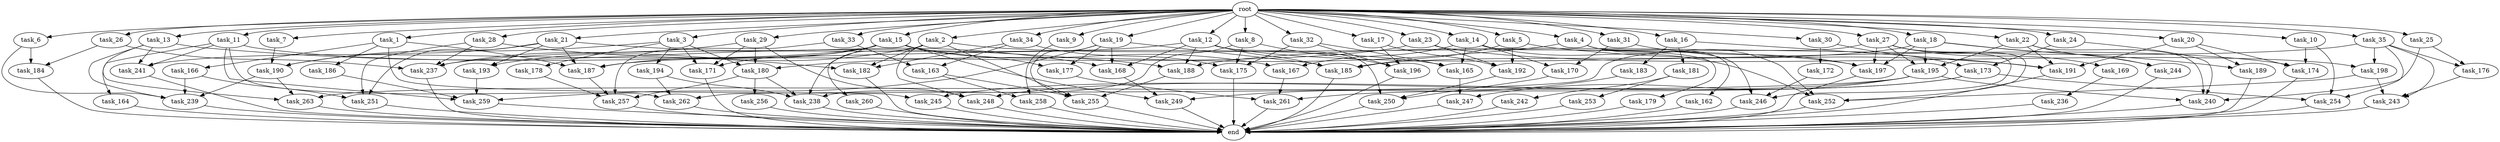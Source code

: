digraph G {
  root [size="0.000000"];
  task_1 [size="1.024000"];
  task_2 [size="1.024000"];
  task_3 [size="1.024000"];
  task_4 [size="1.024000"];
  task_5 [size="1.024000"];
  task_6 [size="1.024000"];
  task_7 [size="1.024000"];
  task_8 [size="1.024000"];
  task_9 [size="1.024000"];
  task_10 [size="1.024000"];
  task_11 [size="1.024000"];
  task_12 [size="1.024000"];
  task_13 [size="1.024000"];
  task_14 [size="1.024000"];
  task_15 [size="1.024000"];
  task_16 [size="1.024000"];
  task_17 [size="1.024000"];
  task_18 [size="1.024000"];
  task_19 [size="1.024000"];
  task_20 [size="1.024000"];
  task_21 [size="1.024000"];
  task_22 [size="1.024000"];
  task_23 [size="1.024000"];
  task_24 [size="1.024000"];
  task_25 [size="1.024000"];
  task_26 [size="1.024000"];
  task_27 [size="1.024000"];
  task_28 [size="1.024000"];
  task_29 [size="1.024000"];
  task_30 [size="1.024000"];
  task_31 [size="1.024000"];
  task_32 [size="1.024000"];
  task_33 [size="1.024000"];
  task_34 [size="1.024000"];
  task_35 [size="1.024000"];
  task_162 [size="858993459.200000"];
  task_163 [size="1245540515.840000"];
  task_164 [size="420906795.008000"];
  task_165 [size="1314259992.576000"];
  task_166 [size="549755813.888000"];
  task_167 [size="1073741824.000000"];
  task_168 [size="755914244.096000"];
  task_169 [size="858993459.200000"];
  task_170 [size="936302870.528000"];
  task_171 [size="506806140.928000"];
  task_172 [size="77309411.328000"];
  task_173 [size="498216206.336000"];
  task_174 [size="661424963.584000"];
  task_175 [size="1039382085.632000"];
  task_176 [size="618475290.624000"];
  task_177 [size="523986010.112000"];
  task_178 [size="214748364.800000"];
  task_179 [size="858993459.200000"];
  task_180 [size="1151051235.328000"];
  task_181 [size="137438953.472000"];
  task_182 [size="1460288880.640000"];
  task_183 [size="137438953.472000"];
  task_184 [size="111669149.696000"];
  task_185 [size="910533066.752000"];
  task_186 [size="549755813.888000"];
  task_187 [size="1322849927.168000"];
  task_188 [size="755914244.096000"];
  task_189 [size="292057776.128000"];
  task_190 [size="901943132.160000"];
  task_191 [size="644245094.400000"];
  task_192 [size="1185410973.696000"];
  task_193 [size="352187318.272000"];
  task_194 [size="214748364.800000"];
  task_195 [size="1013612281.856000"];
  task_196 [size="893353197.568000"];
  task_197 [size="1228360646.656000"];
  task_198 [size="730144440.320000"];
  task_236 [size="858993459.200000"];
  task_237 [size="1013612281.856000"];
  task_238 [size="970662608.896000"];
  task_239 [size="326417514.496000"];
  task_240 [size="944892805.120000"];
  task_241 [size="773094113.280000"];
  task_242 [size="695784701.952000"];
  task_243 [size="523986010.112000"];
  task_244 [size="154618822.656000"];
  task_245 [size="687194767.360000"];
  task_246 [size="2267742732.288000"];
  task_247 [size="352187318.272000"];
  task_248 [size="326417514.496000"];
  task_249 [size="386547056.640000"];
  task_250 [size="1168231104.512000"];
  task_251 [size="764504178.688000"];
  task_252 [size="2654289788.928000"];
  task_253 [size="695784701.952000"];
  task_254 [size="481036337.152000"];
  task_255 [size="1529008357.376000"];
  task_256 [size="137438953.472000"];
  task_257 [size="979252543.488000"];
  task_258 [size="1391569403.904000"];
  task_259 [size="1975684956.160000"];
  task_260 [size="214748364.800000"];
  task_261 [size="670014898.176000"];
  task_262 [size="1589137899.520000"];
  task_263 [size="352187318.272000"];
  end [size="0.000000"];

  root -> task_1 [size="1.000000"];
  root -> task_2 [size="1.000000"];
  root -> task_3 [size="1.000000"];
  root -> task_4 [size="1.000000"];
  root -> task_5 [size="1.000000"];
  root -> task_6 [size="1.000000"];
  root -> task_7 [size="1.000000"];
  root -> task_8 [size="1.000000"];
  root -> task_9 [size="1.000000"];
  root -> task_10 [size="1.000000"];
  root -> task_11 [size="1.000000"];
  root -> task_12 [size="1.000000"];
  root -> task_13 [size="1.000000"];
  root -> task_14 [size="1.000000"];
  root -> task_15 [size="1.000000"];
  root -> task_16 [size="1.000000"];
  root -> task_17 [size="1.000000"];
  root -> task_18 [size="1.000000"];
  root -> task_19 [size="1.000000"];
  root -> task_20 [size="1.000000"];
  root -> task_21 [size="1.000000"];
  root -> task_22 [size="1.000000"];
  root -> task_23 [size="1.000000"];
  root -> task_24 [size="1.000000"];
  root -> task_25 [size="1.000000"];
  root -> task_26 [size="1.000000"];
  root -> task_27 [size="1.000000"];
  root -> task_28 [size="1.000000"];
  root -> task_29 [size="1.000000"];
  root -> task_30 [size="1.000000"];
  root -> task_31 [size="1.000000"];
  root -> task_32 [size="1.000000"];
  root -> task_33 [size="1.000000"];
  root -> task_34 [size="1.000000"];
  root -> task_35 [size="1.000000"];
  task_1 -> task_166 [size="536870912.000000"];
  task_1 -> task_186 [size="536870912.000000"];
  task_1 -> task_187 [size="536870912.000000"];
  task_1 -> task_245 [size="536870912.000000"];
  task_2 -> task_182 [size="209715200.000000"];
  task_2 -> task_193 [size="209715200.000000"];
  task_2 -> task_197 [size="209715200.000000"];
  task_2 -> task_238 [size="209715200.000000"];
  task_2 -> task_248 [size="209715200.000000"];
  task_2 -> task_255 [size="209715200.000000"];
  task_3 -> task_171 [size="209715200.000000"];
  task_3 -> task_178 [size="209715200.000000"];
  task_3 -> task_180 [size="209715200.000000"];
  task_3 -> task_190 [size="209715200.000000"];
  task_3 -> task_194 [size="209715200.000000"];
  task_4 -> task_162 [size="838860800.000000"];
  task_4 -> task_180 [size="838860800.000000"];
  task_4 -> task_246 [size="838860800.000000"];
  task_4 -> task_252 [size="838860800.000000"];
  task_5 -> task_185 [size="209715200.000000"];
  task_5 -> task_191 [size="209715200.000000"];
  task_5 -> task_192 [size="209715200.000000"];
  task_6 -> task_184 [size="33554432.000000"];
  task_6 -> task_239 [size="33554432.000000"];
  task_7 -> task_190 [size="536870912.000000"];
  task_8 -> task_175 [size="301989888.000000"];
  task_8 -> task_196 [size="301989888.000000"];
  task_8 -> task_238 [size="301989888.000000"];
  task_9 -> task_258 [size="679477248.000000"];
  task_10 -> task_174 [size="134217728.000000"];
  task_10 -> task_254 [size="134217728.000000"];
  task_11 -> task_164 [size="411041792.000000"];
  task_11 -> task_165 [size="411041792.000000"];
  task_11 -> task_241 [size="411041792.000000"];
  task_11 -> task_259 [size="411041792.000000"];
  task_11 -> task_262 [size="411041792.000000"];
  task_12 -> task_168 [size="301989888.000000"];
  task_12 -> task_174 [size="301989888.000000"];
  task_12 -> task_185 [size="301989888.000000"];
  task_12 -> task_188 [size="301989888.000000"];
  task_12 -> task_237 [size="301989888.000000"];
  task_12 -> task_250 [size="301989888.000000"];
  task_13 -> task_188 [size="134217728.000000"];
  task_13 -> task_239 [size="134217728.000000"];
  task_13 -> task_241 [size="134217728.000000"];
  task_13 -> task_263 [size="134217728.000000"];
  task_14 -> task_165 [size="838860800.000000"];
  task_14 -> task_167 [size="838860800.000000"];
  task_14 -> task_170 [size="838860800.000000"];
  task_14 -> task_179 [size="838860800.000000"];
  task_14 -> task_252 [size="838860800.000000"];
  task_15 -> task_167 [size="209715200.000000"];
  task_15 -> task_171 [size="209715200.000000"];
  task_15 -> task_177 [size="209715200.000000"];
  task_15 -> task_187 [size="209715200.000000"];
  task_15 -> task_241 [size="209715200.000000"];
  task_15 -> task_249 [size="209715200.000000"];
  task_15 -> task_260 [size="209715200.000000"];
  task_16 -> task_181 [size="134217728.000000"];
  task_16 -> task_183 [size="134217728.000000"];
  task_16 -> task_191 [size="134217728.000000"];
  task_17 -> task_192 [size="536870912.000000"];
  task_17 -> task_196 [size="536870912.000000"];
  task_18 -> task_185 [size="75497472.000000"];
  task_18 -> task_189 [size="75497472.000000"];
  task_18 -> task_195 [size="75497472.000000"];
  task_18 -> task_197 [size="75497472.000000"];
  task_18 -> task_244 [size="75497472.000000"];
  task_19 -> task_168 [size="301989888.000000"];
  task_19 -> task_177 [size="301989888.000000"];
  task_19 -> task_185 [size="301989888.000000"];
  task_19 -> task_255 [size="301989888.000000"];
  task_19 -> task_259 [size="301989888.000000"];
  task_20 -> task_174 [size="209715200.000000"];
  task_20 -> task_189 [size="209715200.000000"];
  task_20 -> task_191 [size="209715200.000000"];
  task_21 -> task_168 [size="134217728.000000"];
  task_21 -> task_187 [size="134217728.000000"];
  task_21 -> task_190 [size="134217728.000000"];
  task_21 -> task_193 [size="134217728.000000"];
  task_21 -> task_251 [size="134217728.000000"];
  task_22 -> task_191 [size="75497472.000000"];
  task_22 -> task_195 [size="75497472.000000"];
  task_22 -> task_240 [size="75497472.000000"];
  task_22 -> task_244 [size="75497472.000000"];
  task_23 -> task_187 [size="411041792.000000"];
  task_23 -> task_192 [size="411041792.000000"];
  task_23 -> task_198 [size="411041792.000000"];
  task_24 -> task_173 [size="411041792.000000"];
  task_24 -> task_240 [size="411041792.000000"];
  task_25 -> task_176 [size="301989888.000000"];
  task_25 -> task_240 [size="301989888.000000"];
  task_26 -> task_184 [size="75497472.000000"];
  task_26 -> task_237 [size="75497472.000000"];
  task_27 -> task_169 [size="838860800.000000"];
  task_27 -> task_195 [size="838860800.000000"];
  task_27 -> task_197 [size="838860800.000000"];
  task_27 -> task_246 [size="838860800.000000"];
  task_27 -> task_252 [size="838860800.000000"];
  task_27 -> task_262 [size="838860800.000000"];
  task_28 -> task_182 [size="536870912.000000"];
  task_28 -> task_237 [size="536870912.000000"];
  task_28 -> task_251 [size="536870912.000000"];
  task_29 -> task_171 [size="75497472.000000"];
  task_29 -> task_180 [size="75497472.000000"];
  task_29 -> task_237 [size="75497472.000000"];
  task_29 -> task_248 [size="75497472.000000"];
  task_30 -> task_172 [size="75497472.000000"];
  task_30 -> task_173 [size="75497472.000000"];
  task_31 -> task_170 [size="75497472.000000"];
  task_31 -> task_197 [size="75497472.000000"];
  task_32 -> task_165 [size="33554432.000000"];
  task_32 -> task_175 [size="33554432.000000"];
  task_32 -> task_196 [size="33554432.000000"];
  task_33 -> task_163 [size="536870912.000000"];
  task_33 -> task_257 [size="536870912.000000"];
  task_34 -> task_163 [size="679477248.000000"];
  task_34 -> task_175 [size="679477248.000000"];
  task_34 -> task_182 [size="679477248.000000"];
  task_35 -> task_176 [size="301989888.000000"];
  task_35 -> task_188 [size="301989888.000000"];
  task_35 -> task_198 [size="301989888.000000"];
  task_35 -> task_243 [size="301989888.000000"];
  task_35 -> task_254 [size="301989888.000000"];
  task_162 -> end [size="1.000000"];
  task_163 -> task_255 [size="679477248.000000"];
  task_163 -> task_258 [size="679477248.000000"];
  task_164 -> end [size="1.000000"];
  task_165 -> task_247 [size="209715200.000000"];
  task_166 -> task_239 [size="75497472.000000"];
  task_166 -> task_251 [size="75497472.000000"];
  task_167 -> task_261 [size="209715200.000000"];
  task_168 -> task_249 [size="33554432.000000"];
  task_169 -> task_236 [size="838860800.000000"];
  task_170 -> task_250 [size="301989888.000000"];
  task_171 -> end [size="1.000000"];
  task_172 -> task_246 [size="536870912.000000"];
  task_173 -> task_248 [size="33554432.000000"];
  task_173 -> task_254 [size="33554432.000000"];
  task_173 -> task_261 [size="33554432.000000"];
  task_174 -> end [size="1.000000"];
  task_175 -> end [size="1.000000"];
  task_176 -> task_243 [size="134217728.000000"];
  task_177 -> task_261 [size="411041792.000000"];
  task_178 -> task_257 [size="209715200.000000"];
  task_179 -> end [size="1.000000"];
  task_180 -> task_238 [size="134217728.000000"];
  task_180 -> task_256 [size="134217728.000000"];
  task_180 -> task_257 [size="134217728.000000"];
  task_181 -> task_242 [size="679477248.000000"];
  task_181 -> task_253 [size="679477248.000000"];
  task_182 -> end [size="1.000000"];
  task_183 -> task_249 [size="134217728.000000"];
  task_184 -> end [size="1.000000"];
  task_185 -> end [size="1.000000"];
  task_186 -> task_259 [size="536870912.000000"];
  task_187 -> task_257 [size="75497472.000000"];
  task_188 -> task_255 [size="301989888.000000"];
  task_189 -> end [size="1.000000"];
  task_190 -> task_239 [size="75497472.000000"];
  task_190 -> task_263 [size="75497472.000000"];
  task_191 -> end [size="1.000000"];
  task_192 -> task_250 [size="536870912.000000"];
  task_193 -> task_259 [size="679477248.000000"];
  task_194 -> task_238 [size="301989888.000000"];
  task_194 -> task_262 [size="301989888.000000"];
  task_195 -> task_240 [size="134217728.000000"];
  task_195 -> task_245 [size="134217728.000000"];
  task_195 -> task_247 [size="134217728.000000"];
  task_195 -> task_263 [size="134217728.000000"];
  task_196 -> end [size="1.000000"];
  task_197 -> end [size="1.000000"];
  task_198 -> task_243 [size="75497472.000000"];
  task_198 -> task_252 [size="75497472.000000"];
  task_236 -> end [size="1.000000"];
  task_237 -> end [size="1.000000"];
  task_238 -> end [size="1.000000"];
  task_239 -> end [size="1.000000"];
  task_240 -> end [size="1.000000"];
  task_241 -> end [size="1.000000"];
  task_242 -> end [size="1.000000"];
  task_243 -> end [size="1.000000"];
  task_244 -> end [size="1.000000"];
  task_245 -> end [size="1.000000"];
  task_246 -> end [size="1.000000"];
  task_247 -> end [size="1.000000"];
  task_248 -> end [size="1.000000"];
  task_249 -> end [size="1.000000"];
  task_250 -> end [size="1.000000"];
  task_251 -> end [size="1.000000"];
  task_252 -> end [size="1.000000"];
  task_253 -> end [size="1.000000"];
  task_254 -> end [size="1.000000"];
  task_255 -> end [size="1.000000"];
  task_256 -> end [size="1.000000"];
  task_257 -> end [size="1.000000"];
  task_258 -> end [size="1.000000"];
  task_259 -> end [size="1.000000"];
  task_260 -> end [size="1.000000"];
  task_261 -> end [size="1.000000"];
  task_262 -> end [size="1.000000"];
  task_263 -> end [size="1.000000"];
}
